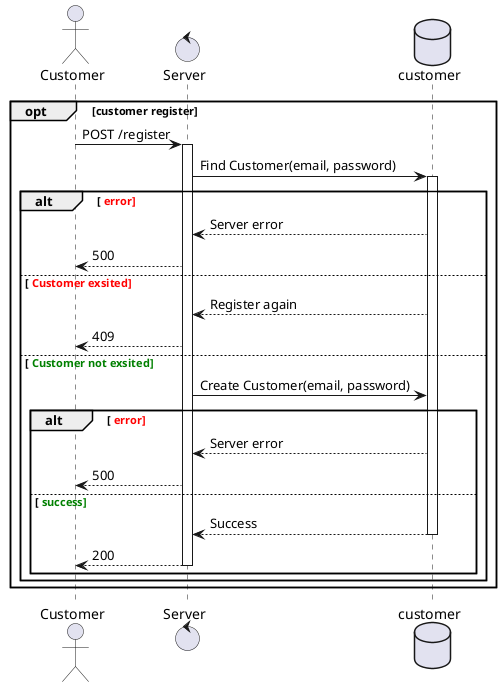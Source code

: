 @startuml register
    actor Customer
    control Server
    database customer

    opt customer register
        Customer -> Server: POST /register
        activate Server
        Server -> customer: Find Customer(email, password)
        activate customer

        alt <font color=Red> error
            Server <-- customer: Server error 
            Customer <-- Server: 500

        else <font color=Red> Customer exsited
            Server <-- customer: Register again
            Customer <-- Server: 409

        else <font color=Green> Customer not exsited 
            Server -> customer: Create Customer(email, password) 
            alt <font color=Red> error
                Server <-- customer: Server error
                Customer <-- Server: 500

            else <font color=Green> success
                Server <-- customer: Success
                deactivate customer
                Customer <-- Server: 200
                deactivate Server
            end
        end 
    end

@enduml
